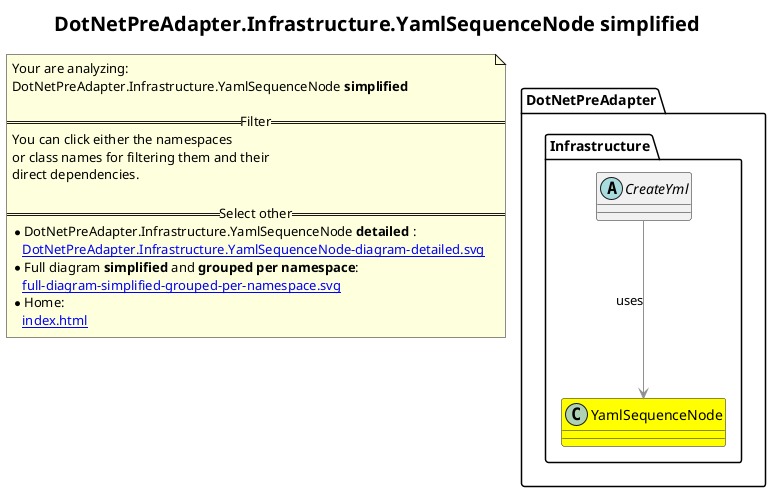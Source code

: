 @startuml
skinparam linetype ortho
title <size:20>DotNetPreAdapter.Infrastructure.YamlSequenceNode **simplified** </size>
note "Your are analyzing:\nDotNetPreAdapter.Infrastructure.YamlSequenceNode **simplified** \n\n==Filter==\nYou can click either the namespaces \nor class names for filtering them and their\ndirect dependencies.\n\n==Select other==\n* DotNetPreAdapter.Infrastructure.YamlSequenceNode **detailed** :\n   [[DotNetPreAdapter.Infrastructure.YamlSequenceNode-diagram-detailed.svg]]\n* Full diagram **simplified** and **grouped per namespace**:\n   [[full-diagram-simplified-grouped-per-namespace.svg]]\n* Home:\n   [[index.html]]" as FloatingNote
class DotNetPreAdapter.Infrastructure.YamlSequenceNode [[DotNetPreAdapter.Infrastructure.YamlSequenceNode-diagram-simplified.svg]] #yellow {
}
  abstract class DotNetPreAdapter.Infrastructure.CreateYml [[DotNetPreAdapter.Infrastructure.CreateYml-diagram-simplified.svg]]  {
  }
 ' *************************************** 
 ' *************************************** 
 ' *************************************** 
' Class relations extracted from namespace:
' 
' Class relations extracted from namespace:
' DotNetPreAdapter.Infrastructure
DotNetPreAdapter.Infrastructure.CreateYml -[#909090]-> DotNetPreAdapter.Infrastructure.YamlSequenceNode  : uses 
@enduml